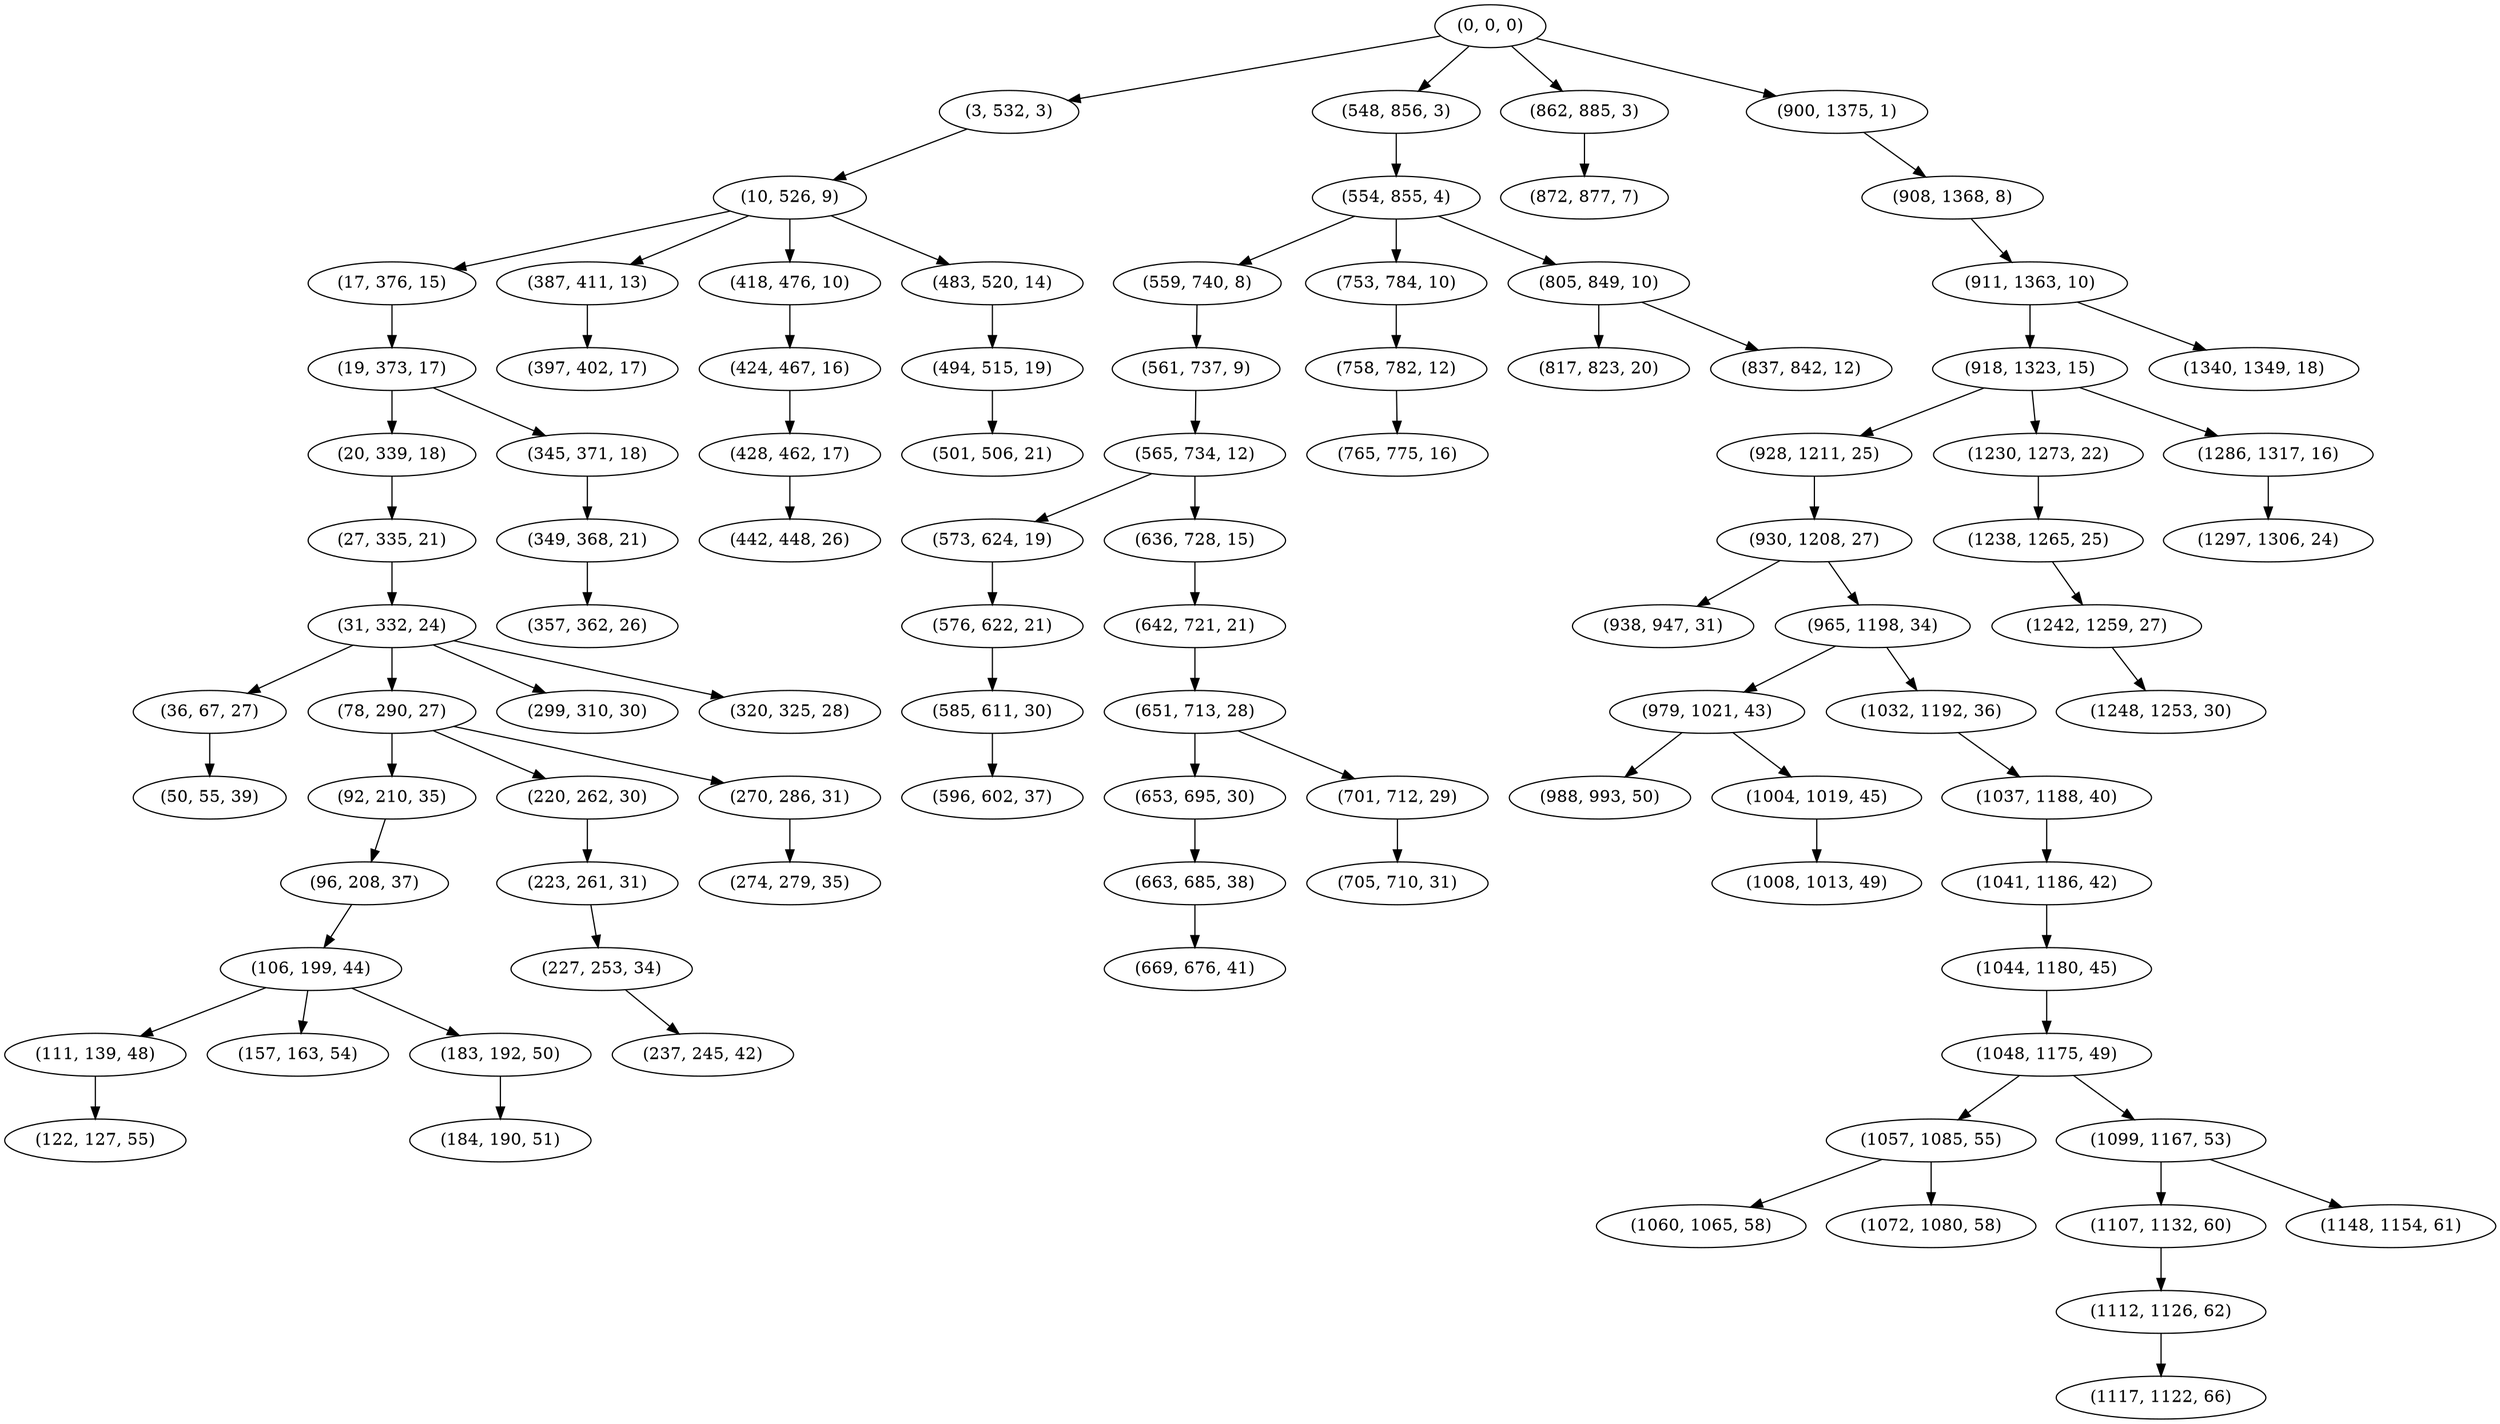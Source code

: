 digraph tree {
    "(0, 0, 0)";
    "(3, 532, 3)";
    "(10, 526, 9)";
    "(17, 376, 15)";
    "(19, 373, 17)";
    "(20, 339, 18)";
    "(27, 335, 21)";
    "(31, 332, 24)";
    "(36, 67, 27)";
    "(50, 55, 39)";
    "(78, 290, 27)";
    "(92, 210, 35)";
    "(96, 208, 37)";
    "(106, 199, 44)";
    "(111, 139, 48)";
    "(122, 127, 55)";
    "(157, 163, 54)";
    "(183, 192, 50)";
    "(184, 190, 51)";
    "(220, 262, 30)";
    "(223, 261, 31)";
    "(227, 253, 34)";
    "(237, 245, 42)";
    "(270, 286, 31)";
    "(274, 279, 35)";
    "(299, 310, 30)";
    "(320, 325, 28)";
    "(345, 371, 18)";
    "(349, 368, 21)";
    "(357, 362, 26)";
    "(387, 411, 13)";
    "(397, 402, 17)";
    "(418, 476, 10)";
    "(424, 467, 16)";
    "(428, 462, 17)";
    "(442, 448, 26)";
    "(483, 520, 14)";
    "(494, 515, 19)";
    "(501, 506, 21)";
    "(548, 856, 3)";
    "(554, 855, 4)";
    "(559, 740, 8)";
    "(561, 737, 9)";
    "(565, 734, 12)";
    "(573, 624, 19)";
    "(576, 622, 21)";
    "(585, 611, 30)";
    "(596, 602, 37)";
    "(636, 728, 15)";
    "(642, 721, 21)";
    "(651, 713, 28)";
    "(653, 695, 30)";
    "(663, 685, 38)";
    "(669, 676, 41)";
    "(701, 712, 29)";
    "(705, 710, 31)";
    "(753, 784, 10)";
    "(758, 782, 12)";
    "(765, 775, 16)";
    "(805, 849, 10)";
    "(817, 823, 20)";
    "(837, 842, 12)";
    "(862, 885, 3)";
    "(872, 877, 7)";
    "(900, 1375, 1)";
    "(908, 1368, 8)";
    "(911, 1363, 10)";
    "(918, 1323, 15)";
    "(928, 1211, 25)";
    "(930, 1208, 27)";
    "(938, 947, 31)";
    "(965, 1198, 34)";
    "(979, 1021, 43)";
    "(988, 993, 50)";
    "(1004, 1019, 45)";
    "(1008, 1013, 49)";
    "(1032, 1192, 36)";
    "(1037, 1188, 40)";
    "(1041, 1186, 42)";
    "(1044, 1180, 45)";
    "(1048, 1175, 49)";
    "(1057, 1085, 55)";
    "(1060, 1065, 58)";
    "(1072, 1080, 58)";
    "(1099, 1167, 53)";
    "(1107, 1132, 60)";
    "(1112, 1126, 62)";
    "(1117, 1122, 66)";
    "(1148, 1154, 61)";
    "(1230, 1273, 22)";
    "(1238, 1265, 25)";
    "(1242, 1259, 27)";
    "(1248, 1253, 30)";
    "(1286, 1317, 16)";
    "(1297, 1306, 24)";
    "(1340, 1349, 18)";
    "(0, 0, 0)" -> "(3, 532, 3)";
    "(0, 0, 0)" -> "(548, 856, 3)";
    "(0, 0, 0)" -> "(862, 885, 3)";
    "(0, 0, 0)" -> "(900, 1375, 1)";
    "(3, 532, 3)" -> "(10, 526, 9)";
    "(10, 526, 9)" -> "(17, 376, 15)";
    "(10, 526, 9)" -> "(387, 411, 13)";
    "(10, 526, 9)" -> "(418, 476, 10)";
    "(10, 526, 9)" -> "(483, 520, 14)";
    "(17, 376, 15)" -> "(19, 373, 17)";
    "(19, 373, 17)" -> "(20, 339, 18)";
    "(19, 373, 17)" -> "(345, 371, 18)";
    "(20, 339, 18)" -> "(27, 335, 21)";
    "(27, 335, 21)" -> "(31, 332, 24)";
    "(31, 332, 24)" -> "(36, 67, 27)";
    "(31, 332, 24)" -> "(78, 290, 27)";
    "(31, 332, 24)" -> "(299, 310, 30)";
    "(31, 332, 24)" -> "(320, 325, 28)";
    "(36, 67, 27)" -> "(50, 55, 39)";
    "(78, 290, 27)" -> "(92, 210, 35)";
    "(78, 290, 27)" -> "(220, 262, 30)";
    "(78, 290, 27)" -> "(270, 286, 31)";
    "(92, 210, 35)" -> "(96, 208, 37)";
    "(96, 208, 37)" -> "(106, 199, 44)";
    "(106, 199, 44)" -> "(111, 139, 48)";
    "(106, 199, 44)" -> "(157, 163, 54)";
    "(106, 199, 44)" -> "(183, 192, 50)";
    "(111, 139, 48)" -> "(122, 127, 55)";
    "(183, 192, 50)" -> "(184, 190, 51)";
    "(220, 262, 30)" -> "(223, 261, 31)";
    "(223, 261, 31)" -> "(227, 253, 34)";
    "(227, 253, 34)" -> "(237, 245, 42)";
    "(270, 286, 31)" -> "(274, 279, 35)";
    "(345, 371, 18)" -> "(349, 368, 21)";
    "(349, 368, 21)" -> "(357, 362, 26)";
    "(387, 411, 13)" -> "(397, 402, 17)";
    "(418, 476, 10)" -> "(424, 467, 16)";
    "(424, 467, 16)" -> "(428, 462, 17)";
    "(428, 462, 17)" -> "(442, 448, 26)";
    "(483, 520, 14)" -> "(494, 515, 19)";
    "(494, 515, 19)" -> "(501, 506, 21)";
    "(548, 856, 3)" -> "(554, 855, 4)";
    "(554, 855, 4)" -> "(559, 740, 8)";
    "(554, 855, 4)" -> "(753, 784, 10)";
    "(554, 855, 4)" -> "(805, 849, 10)";
    "(559, 740, 8)" -> "(561, 737, 9)";
    "(561, 737, 9)" -> "(565, 734, 12)";
    "(565, 734, 12)" -> "(573, 624, 19)";
    "(565, 734, 12)" -> "(636, 728, 15)";
    "(573, 624, 19)" -> "(576, 622, 21)";
    "(576, 622, 21)" -> "(585, 611, 30)";
    "(585, 611, 30)" -> "(596, 602, 37)";
    "(636, 728, 15)" -> "(642, 721, 21)";
    "(642, 721, 21)" -> "(651, 713, 28)";
    "(651, 713, 28)" -> "(653, 695, 30)";
    "(651, 713, 28)" -> "(701, 712, 29)";
    "(653, 695, 30)" -> "(663, 685, 38)";
    "(663, 685, 38)" -> "(669, 676, 41)";
    "(701, 712, 29)" -> "(705, 710, 31)";
    "(753, 784, 10)" -> "(758, 782, 12)";
    "(758, 782, 12)" -> "(765, 775, 16)";
    "(805, 849, 10)" -> "(817, 823, 20)";
    "(805, 849, 10)" -> "(837, 842, 12)";
    "(862, 885, 3)" -> "(872, 877, 7)";
    "(900, 1375, 1)" -> "(908, 1368, 8)";
    "(908, 1368, 8)" -> "(911, 1363, 10)";
    "(911, 1363, 10)" -> "(918, 1323, 15)";
    "(911, 1363, 10)" -> "(1340, 1349, 18)";
    "(918, 1323, 15)" -> "(928, 1211, 25)";
    "(918, 1323, 15)" -> "(1230, 1273, 22)";
    "(918, 1323, 15)" -> "(1286, 1317, 16)";
    "(928, 1211, 25)" -> "(930, 1208, 27)";
    "(930, 1208, 27)" -> "(938, 947, 31)";
    "(930, 1208, 27)" -> "(965, 1198, 34)";
    "(965, 1198, 34)" -> "(979, 1021, 43)";
    "(965, 1198, 34)" -> "(1032, 1192, 36)";
    "(979, 1021, 43)" -> "(988, 993, 50)";
    "(979, 1021, 43)" -> "(1004, 1019, 45)";
    "(1004, 1019, 45)" -> "(1008, 1013, 49)";
    "(1032, 1192, 36)" -> "(1037, 1188, 40)";
    "(1037, 1188, 40)" -> "(1041, 1186, 42)";
    "(1041, 1186, 42)" -> "(1044, 1180, 45)";
    "(1044, 1180, 45)" -> "(1048, 1175, 49)";
    "(1048, 1175, 49)" -> "(1057, 1085, 55)";
    "(1048, 1175, 49)" -> "(1099, 1167, 53)";
    "(1057, 1085, 55)" -> "(1060, 1065, 58)";
    "(1057, 1085, 55)" -> "(1072, 1080, 58)";
    "(1099, 1167, 53)" -> "(1107, 1132, 60)";
    "(1099, 1167, 53)" -> "(1148, 1154, 61)";
    "(1107, 1132, 60)" -> "(1112, 1126, 62)";
    "(1112, 1126, 62)" -> "(1117, 1122, 66)";
    "(1230, 1273, 22)" -> "(1238, 1265, 25)";
    "(1238, 1265, 25)" -> "(1242, 1259, 27)";
    "(1242, 1259, 27)" -> "(1248, 1253, 30)";
    "(1286, 1317, 16)" -> "(1297, 1306, 24)";
}
